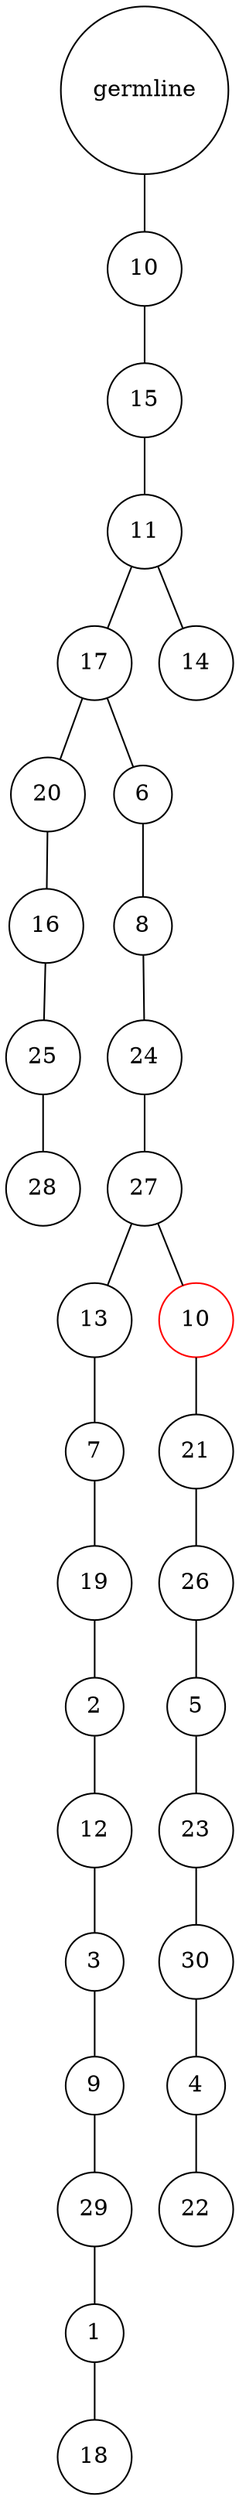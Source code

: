 graph {
	rankdir=UD;
	splines=line;
	node [shape=circle]
	"0x7f9685d96a60" [label="germline"];
	"0x7f9685d96a90" [label="10"];
	"0x7f9685d96a60" -- "0x7f9685d96a90" ;
	"0x7f9685d96ac0" [label="15"];
	"0x7f9685d96a90" -- "0x7f9685d96ac0" ;
	"0x7f9685d96af0" [label="11"];
	"0x7f9685d96ac0" -- "0x7f9685d96af0" ;
	"0x7f9685d96b20" [label="17"];
	"0x7f9685d96af0" -- "0x7f9685d96b20" ;
	"0x7f9685d96b50" [label="20"];
	"0x7f9685d96b20" -- "0x7f9685d96b50" ;
	"0x7f9685d96b80" [label="16"];
	"0x7f9685d96b50" -- "0x7f9685d96b80" ;
	"0x7f9685d96bb0" [label="25"];
	"0x7f9685d96b80" -- "0x7f9685d96bb0" ;
	"0x7f9685d96be0" [label="28"];
	"0x7f9685d96bb0" -- "0x7f9685d96be0" ;
	"0x7f9685d96c10" [label="6"];
	"0x7f9685d96b20" -- "0x7f9685d96c10" ;
	"0x7f9685d96c40" [label="8"];
	"0x7f9685d96c10" -- "0x7f9685d96c40" ;
	"0x7f9685d96c70" [label="24"];
	"0x7f9685d96c40" -- "0x7f9685d96c70" ;
	"0x7f9685d96ca0" [label="27"];
	"0x7f9685d96c70" -- "0x7f9685d96ca0" ;
	"0x7f9685d96cd0" [label="13"];
	"0x7f9685d96ca0" -- "0x7f9685d96cd0" ;
	"0x7f9685d96d00" [label="7"];
	"0x7f9685d96cd0" -- "0x7f9685d96d00" ;
	"0x7f9685d96d30" [label="19"];
	"0x7f9685d96d00" -- "0x7f9685d96d30" ;
	"0x7f9685d96d60" [label="2"];
	"0x7f9685d96d30" -- "0x7f9685d96d60" ;
	"0x7f9685d96d90" [label="12"];
	"0x7f9685d96d60" -- "0x7f9685d96d90" ;
	"0x7f9685d96dc0" [label="3"];
	"0x7f9685d96d90" -- "0x7f9685d96dc0" ;
	"0x7f9685d96df0" [label="9"];
	"0x7f9685d96dc0" -- "0x7f9685d96df0" ;
	"0x7f9685d96e20" [label="29"];
	"0x7f9685d96df0" -- "0x7f9685d96e20" ;
	"0x7f9685d96e50" [label="1"];
	"0x7f9685d96e20" -- "0x7f9685d96e50" ;
	"0x7f9685d96e80" [label="18"];
	"0x7f9685d96e50" -- "0x7f9685d96e80" ;
	"0x7f9685d96eb0" [label="10",color="red"];
	"0x7f9685d96ca0" -- "0x7f9685d96eb0" ;
	"0x7f9685d96ee0" [label="21"];
	"0x7f9685d96eb0" -- "0x7f9685d96ee0" ;
	"0x7f9685d96f10" [label="26"];
	"0x7f9685d96ee0" -- "0x7f9685d96f10" ;
	"0x7f9685d96f40" [label="5"];
	"0x7f9685d96f10" -- "0x7f9685d96f40" ;
	"0x7f9685d96f70" [label="23"];
	"0x7f9685d96f40" -- "0x7f9685d96f70" ;
	"0x7f9685d96fa0" [label="30"];
	"0x7f9685d96f70" -- "0x7f9685d96fa0" ;
	"0x7f9685d96fd0" [label="4"];
	"0x7f9685d96fa0" -- "0x7f9685d96fd0" ;
	"0x7f9685da3040" [label="22"];
	"0x7f9685d96fd0" -- "0x7f9685da3040" ;
	"0x7f9685da3070" [label="14"];
	"0x7f9685d96af0" -- "0x7f9685da3070" ;
}
